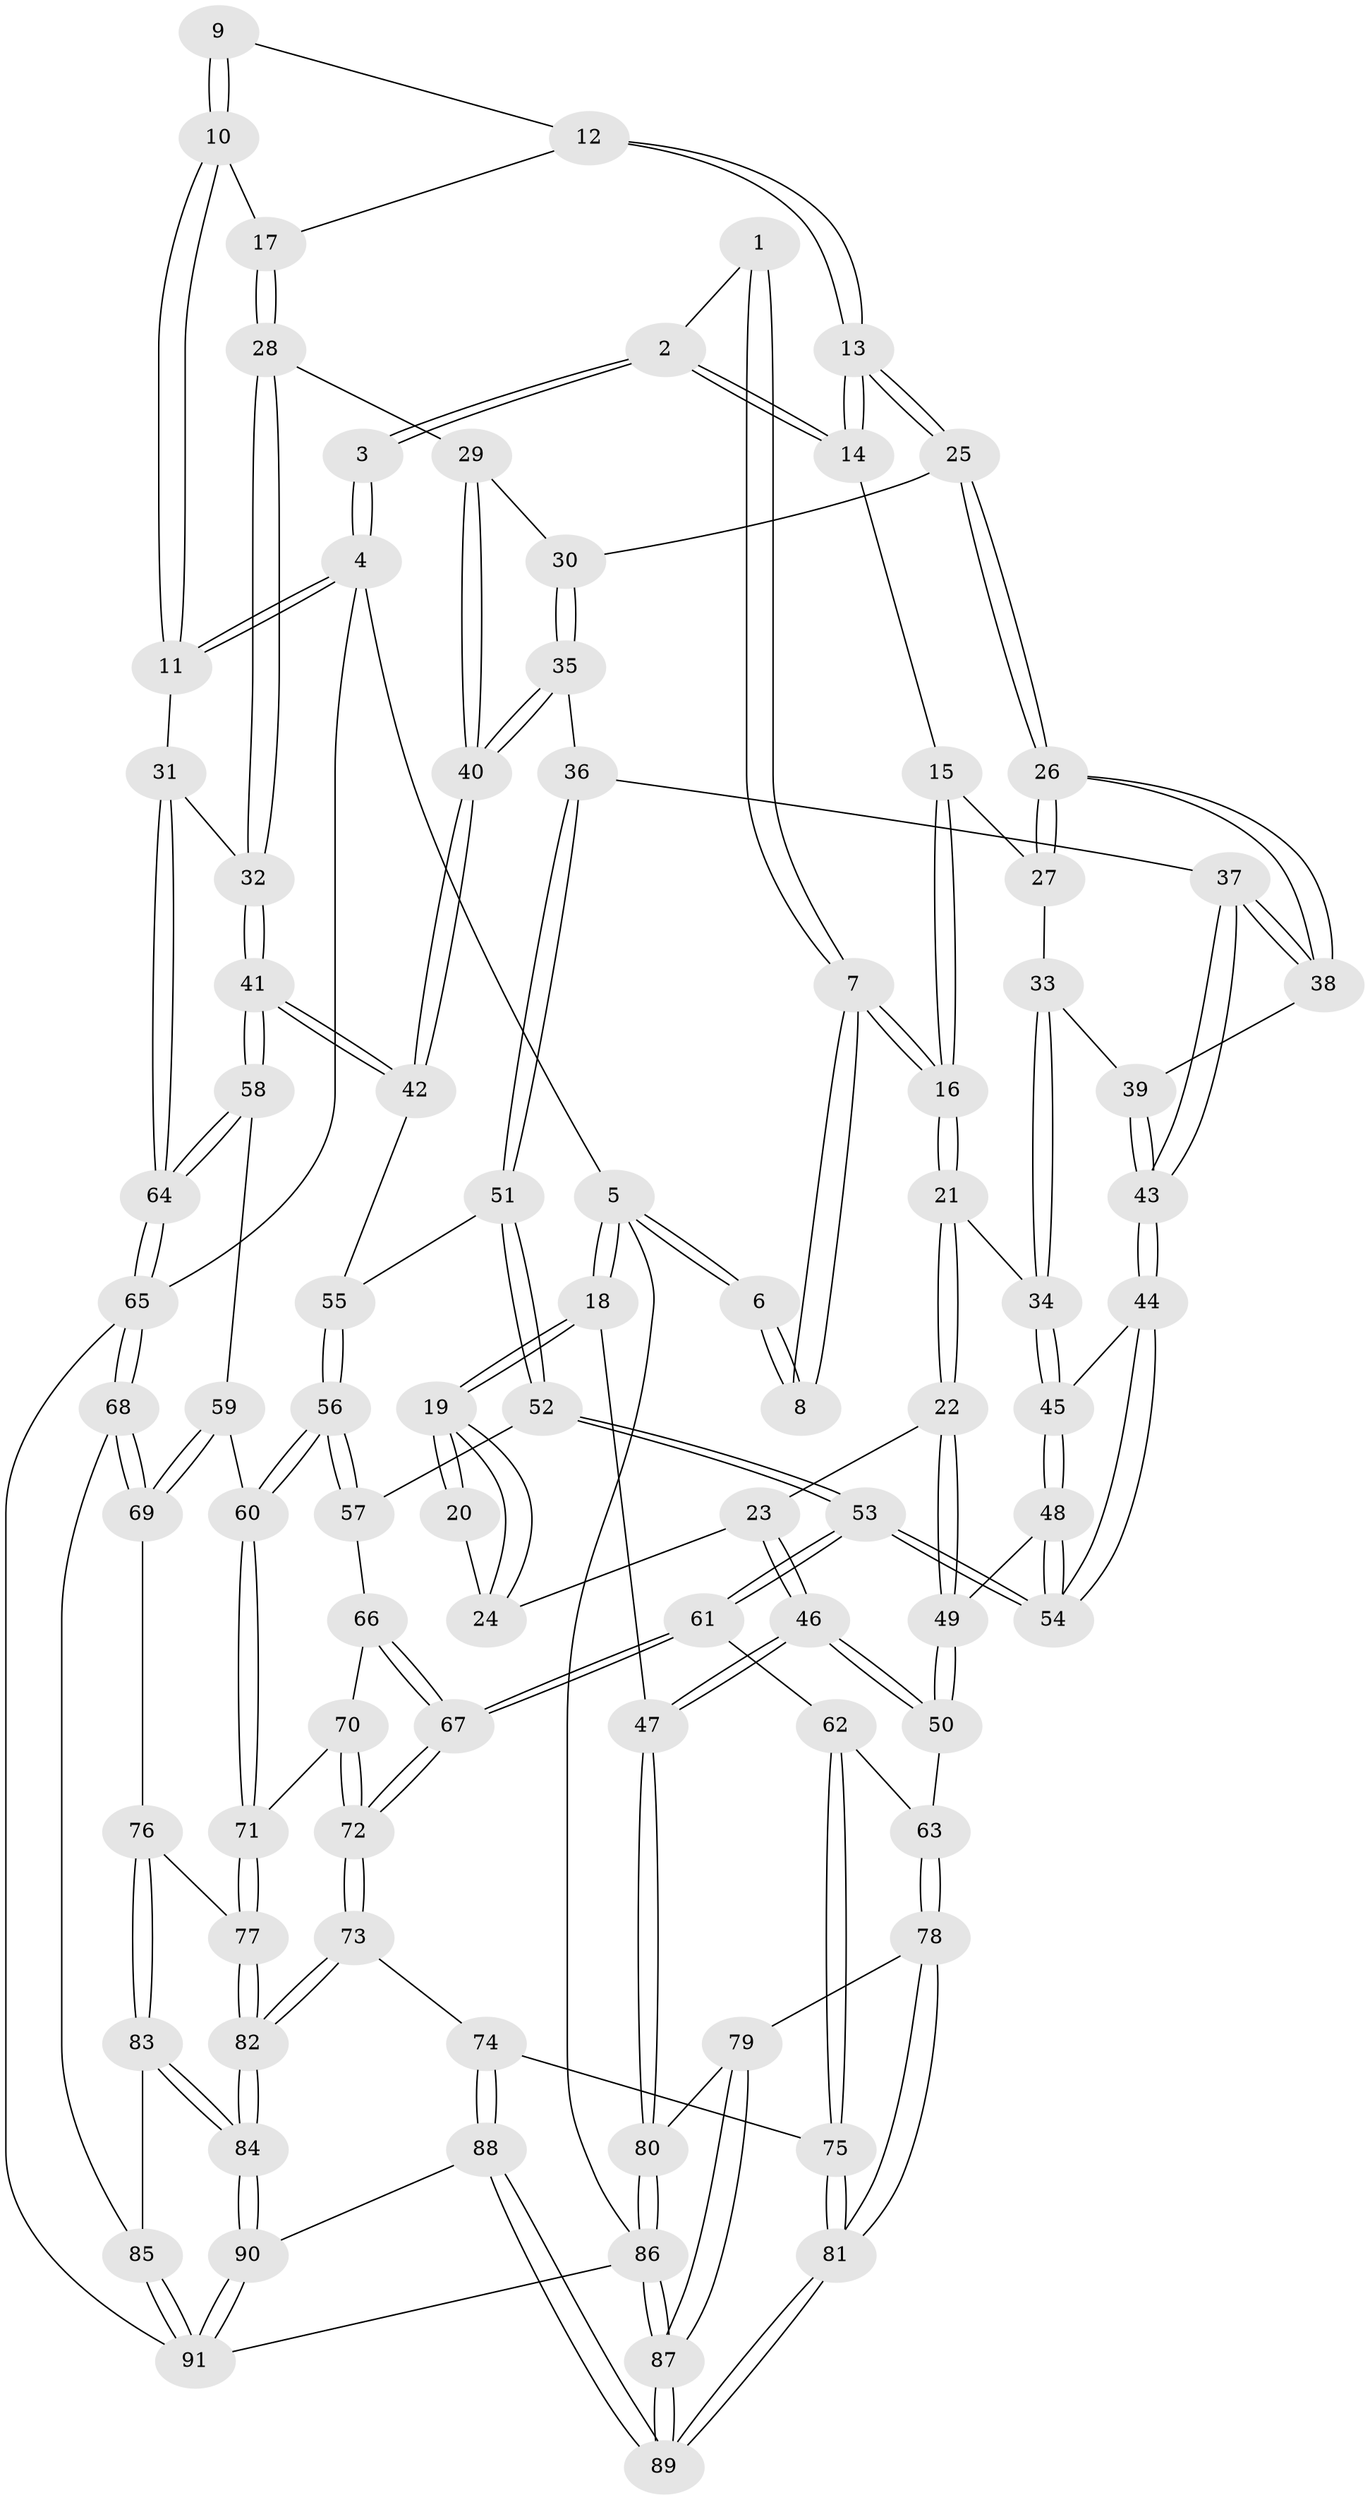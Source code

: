 // Generated by graph-tools (version 1.1) at 2025/38/03/09/25 02:38:34]
// undirected, 91 vertices, 224 edges
graph export_dot {
graph [start="1"]
  node [color=gray90,style=filled];
  1 [pos="+0.36101474452840565+0"];
  2 [pos="+0.46664415592138614+0"];
  3 [pos="+0.6856468421939753+0"];
  4 [pos="+1+0"];
  5 [pos="+0+0"];
  6 [pos="+0.11658210212447757+0"];
  7 [pos="+0.238175901286336+0.1571860101895752"];
  8 [pos="+0.168292495625573+0.11297876052569289"];
  9 [pos="+0.7090468821677343+0"];
  10 [pos="+0.8688733317908052+0.11481091683798107"];
  11 [pos="+1+0.0687552739837083"];
  12 [pos="+0.7004331121412168+0.10769404715405378"];
  13 [pos="+0.636997789299077+0.1715485288538257"];
  14 [pos="+0.4642181492789773+0"];
  15 [pos="+0.4221303744401777+0.08985415119179514"];
  16 [pos="+0.24628284093420832+0.16601305830606758"];
  17 [pos="+0.8246820228320134+0.15016730210776533"];
  18 [pos="+0+0.19065990770727023"];
  19 [pos="+0+0.19245041433663074"];
  20 [pos="+0.1442681897247015+0.12255283694235122"];
  21 [pos="+0.2508345526682247+0.25975867441147943"];
  22 [pos="+0.2284166556033773+0.28082995232385377"];
  23 [pos="+0.13946072441566926+0.2857255452906984"];
  24 [pos="+0.11759524129505936+0.2742258791483269"];
  25 [pos="+0.6306530191180139+0.20412382827183911"];
  26 [pos="+0.6231353036937869+0.20899849582399363"];
  27 [pos="+0.4406595488397409+0.14881942615681837"];
  28 [pos="+0.8088758973603262+0.22206310695624873"];
  29 [pos="+0.7574744070329062+0.25005718477533917"];
  30 [pos="+0.6675085618102775+0.22909066640850645"];
  31 [pos="+1+0.2809976010787459"];
  32 [pos="+0.9604050996757363+0.36330113729812"];
  33 [pos="+0.43324025329303184+0.2329174971820013"];
  34 [pos="+0.3097986609974367+0.2806737619479704"];
  35 [pos="+0.6797327822834837+0.3038385836239198"];
  36 [pos="+0.6308840717208507+0.3853873985281963"];
  37 [pos="+0.5773270207083381+0.34930418335034613"];
  38 [pos="+0.6098359641043911+0.22664900665527807"];
  39 [pos="+0.4590474108366471+0.26327231426704517"];
  40 [pos="+0.7604534160239316+0.37416756101080706"];
  41 [pos="+0.868173364131095+0.4429134023285044"];
  42 [pos="+0.7745412983650855+0.4258291919196261"];
  43 [pos="+0.481867800400381+0.3757247462312056"];
  44 [pos="+0.47746273191098837+0.38205819493617904"];
  45 [pos="+0.32963869713665667+0.3131578041552875"];
  46 [pos="+0.021906741740445268+0.5418403861958674"];
  47 [pos="+0+0.5694189082881187"];
  48 [pos="+0.339746477671681+0.47029615908492195"];
  49 [pos="+0.21343697937359324+0.46113177108236214"];
  50 [pos="+0.09706384639386974+0.539918962473502"];
  51 [pos="+0.6862711695146819+0.4512769463347083"];
  52 [pos="+0.5992203323699331+0.5250761697371518"];
  53 [pos="+0.4389042287636595+0.5218034571187198"];
  54 [pos="+0.4366991889049563+0.516840088559983"];
  55 [pos="+0.7023420549473168+0.4509704185612166"];
  56 [pos="+0.739316196096271+0.6318498740269848"];
  57 [pos="+0.6075453178559251+0.5443923288287525"];
  58 [pos="+0.8762132545906653+0.5116949439255679"];
  59 [pos="+0.872061868899473+0.5370211411276604"];
  60 [pos="+0.7521529108388757+0.6540805740177785"];
  61 [pos="+0.4328279328136958+0.5506776427608101"];
  62 [pos="+0.37133566746932894+0.6253309308660702"];
  63 [pos="+0.23997370413188662+0.6537072428041489"];
  64 [pos="+1+0.6648349856325261"];
  65 [pos="+1+0.745546364403779"];
  66 [pos="+0.6148166342817265+0.6200040022097487"];
  67 [pos="+0.5317636029679146+0.6892407097097277"];
  68 [pos="+1+0.7576351083374316"];
  69 [pos="+0.9611684801409568+0.7120673744749002"];
  70 [pos="+0.668465766444788+0.6716139193633565"];
  71 [pos="+0.745260494307277+0.6892772306551909"];
  72 [pos="+0.5416720067085702+0.7322973512932821"];
  73 [pos="+0.5351361213881605+0.7862221183249063"];
  74 [pos="+0.4133898748832047+0.7859370693051387"];
  75 [pos="+0.3964974911942209+0.7828327822346893"];
  76 [pos="+0.7721094036160832+0.7221416370176131"];
  77 [pos="+0.7498434816296741+0.7027294436068723"];
  78 [pos="+0.23258258070877497+0.8016312965270154"];
  79 [pos="+0.12326211924654365+0.7690028224750427"];
  80 [pos="+0+0.5761606864681063"];
  81 [pos="+0.26958259048348404+0.8674895572004426"];
  82 [pos="+0.5821830069073569+0.8438148277329933"];
  83 [pos="+0.7963976614531167+0.862493157439888"];
  84 [pos="+0.6208870765985142+1"];
  85 [pos="+0.903722390647933+0.8800508108939303"];
  86 [pos="+0+1"];
  87 [pos="+0+1"];
  88 [pos="+0.505489376517811+1"];
  89 [pos="+0.21853794371879418+1"];
  90 [pos="+0.5982417633905905+1"];
  91 [pos="+0.9690289536671808+1"];
  1 -- 2;
  1 -- 7;
  1 -- 7;
  2 -- 3;
  2 -- 3;
  2 -- 14;
  2 -- 14;
  3 -- 4;
  3 -- 4;
  4 -- 5;
  4 -- 11;
  4 -- 11;
  4 -- 65;
  5 -- 6;
  5 -- 6;
  5 -- 18;
  5 -- 18;
  5 -- 86;
  6 -- 8;
  6 -- 8;
  7 -- 8;
  7 -- 8;
  7 -- 16;
  7 -- 16;
  9 -- 10;
  9 -- 10;
  9 -- 12;
  10 -- 11;
  10 -- 11;
  10 -- 17;
  11 -- 31;
  12 -- 13;
  12 -- 13;
  12 -- 17;
  13 -- 14;
  13 -- 14;
  13 -- 25;
  13 -- 25;
  14 -- 15;
  15 -- 16;
  15 -- 16;
  15 -- 27;
  16 -- 21;
  16 -- 21;
  17 -- 28;
  17 -- 28;
  18 -- 19;
  18 -- 19;
  18 -- 47;
  19 -- 20;
  19 -- 20;
  19 -- 24;
  19 -- 24;
  20 -- 24;
  21 -- 22;
  21 -- 22;
  21 -- 34;
  22 -- 23;
  22 -- 49;
  22 -- 49;
  23 -- 24;
  23 -- 46;
  23 -- 46;
  25 -- 26;
  25 -- 26;
  25 -- 30;
  26 -- 27;
  26 -- 27;
  26 -- 38;
  26 -- 38;
  27 -- 33;
  28 -- 29;
  28 -- 32;
  28 -- 32;
  29 -- 30;
  29 -- 40;
  29 -- 40;
  30 -- 35;
  30 -- 35;
  31 -- 32;
  31 -- 64;
  31 -- 64;
  32 -- 41;
  32 -- 41;
  33 -- 34;
  33 -- 34;
  33 -- 39;
  34 -- 45;
  34 -- 45;
  35 -- 36;
  35 -- 40;
  35 -- 40;
  36 -- 37;
  36 -- 51;
  36 -- 51;
  37 -- 38;
  37 -- 38;
  37 -- 43;
  37 -- 43;
  38 -- 39;
  39 -- 43;
  39 -- 43;
  40 -- 42;
  40 -- 42;
  41 -- 42;
  41 -- 42;
  41 -- 58;
  41 -- 58;
  42 -- 55;
  43 -- 44;
  43 -- 44;
  44 -- 45;
  44 -- 54;
  44 -- 54;
  45 -- 48;
  45 -- 48;
  46 -- 47;
  46 -- 47;
  46 -- 50;
  46 -- 50;
  47 -- 80;
  47 -- 80;
  48 -- 49;
  48 -- 54;
  48 -- 54;
  49 -- 50;
  49 -- 50;
  50 -- 63;
  51 -- 52;
  51 -- 52;
  51 -- 55;
  52 -- 53;
  52 -- 53;
  52 -- 57;
  53 -- 54;
  53 -- 54;
  53 -- 61;
  53 -- 61;
  55 -- 56;
  55 -- 56;
  56 -- 57;
  56 -- 57;
  56 -- 60;
  56 -- 60;
  57 -- 66;
  58 -- 59;
  58 -- 64;
  58 -- 64;
  59 -- 60;
  59 -- 69;
  59 -- 69;
  60 -- 71;
  60 -- 71;
  61 -- 62;
  61 -- 67;
  61 -- 67;
  62 -- 63;
  62 -- 75;
  62 -- 75;
  63 -- 78;
  63 -- 78;
  64 -- 65;
  64 -- 65;
  65 -- 68;
  65 -- 68;
  65 -- 91;
  66 -- 67;
  66 -- 67;
  66 -- 70;
  67 -- 72;
  67 -- 72;
  68 -- 69;
  68 -- 69;
  68 -- 85;
  69 -- 76;
  70 -- 71;
  70 -- 72;
  70 -- 72;
  71 -- 77;
  71 -- 77;
  72 -- 73;
  72 -- 73;
  73 -- 74;
  73 -- 82;
  73 -- 82;
  74 -- 75;
  74 -- 88;
  74 -- 88;
  75 -- 81;
  75 -- 81;
  76 -- 77;
  76 -- 83;
  76 -- 83;
  77 -- 82;
  77 -- 82;
  78 -- 79;
  78 -- 81;
  78 -- 81;
  79 -- 80;
  79 -- 87;
  79 -- 87;
  80 -- 86;
  80 -- 86;
  81 -- 89;
  81 -- 89;
  82 -- 84;
  82 -- 84;
  83 -- 84;
  83 -- 84;
  83 -- 85;
  84 -- 90;
  84 -- 90;
  85 -- 91;
  85 -- 91;
  86 -- 87;
  86 -- 87;
  86 -- 91;
  87 -- 89;
  87 -- 89;
  88 -- 89;
  88 -- 89;
  88 -- 90;
  90 -- 91;
  90 -- 91;
}
